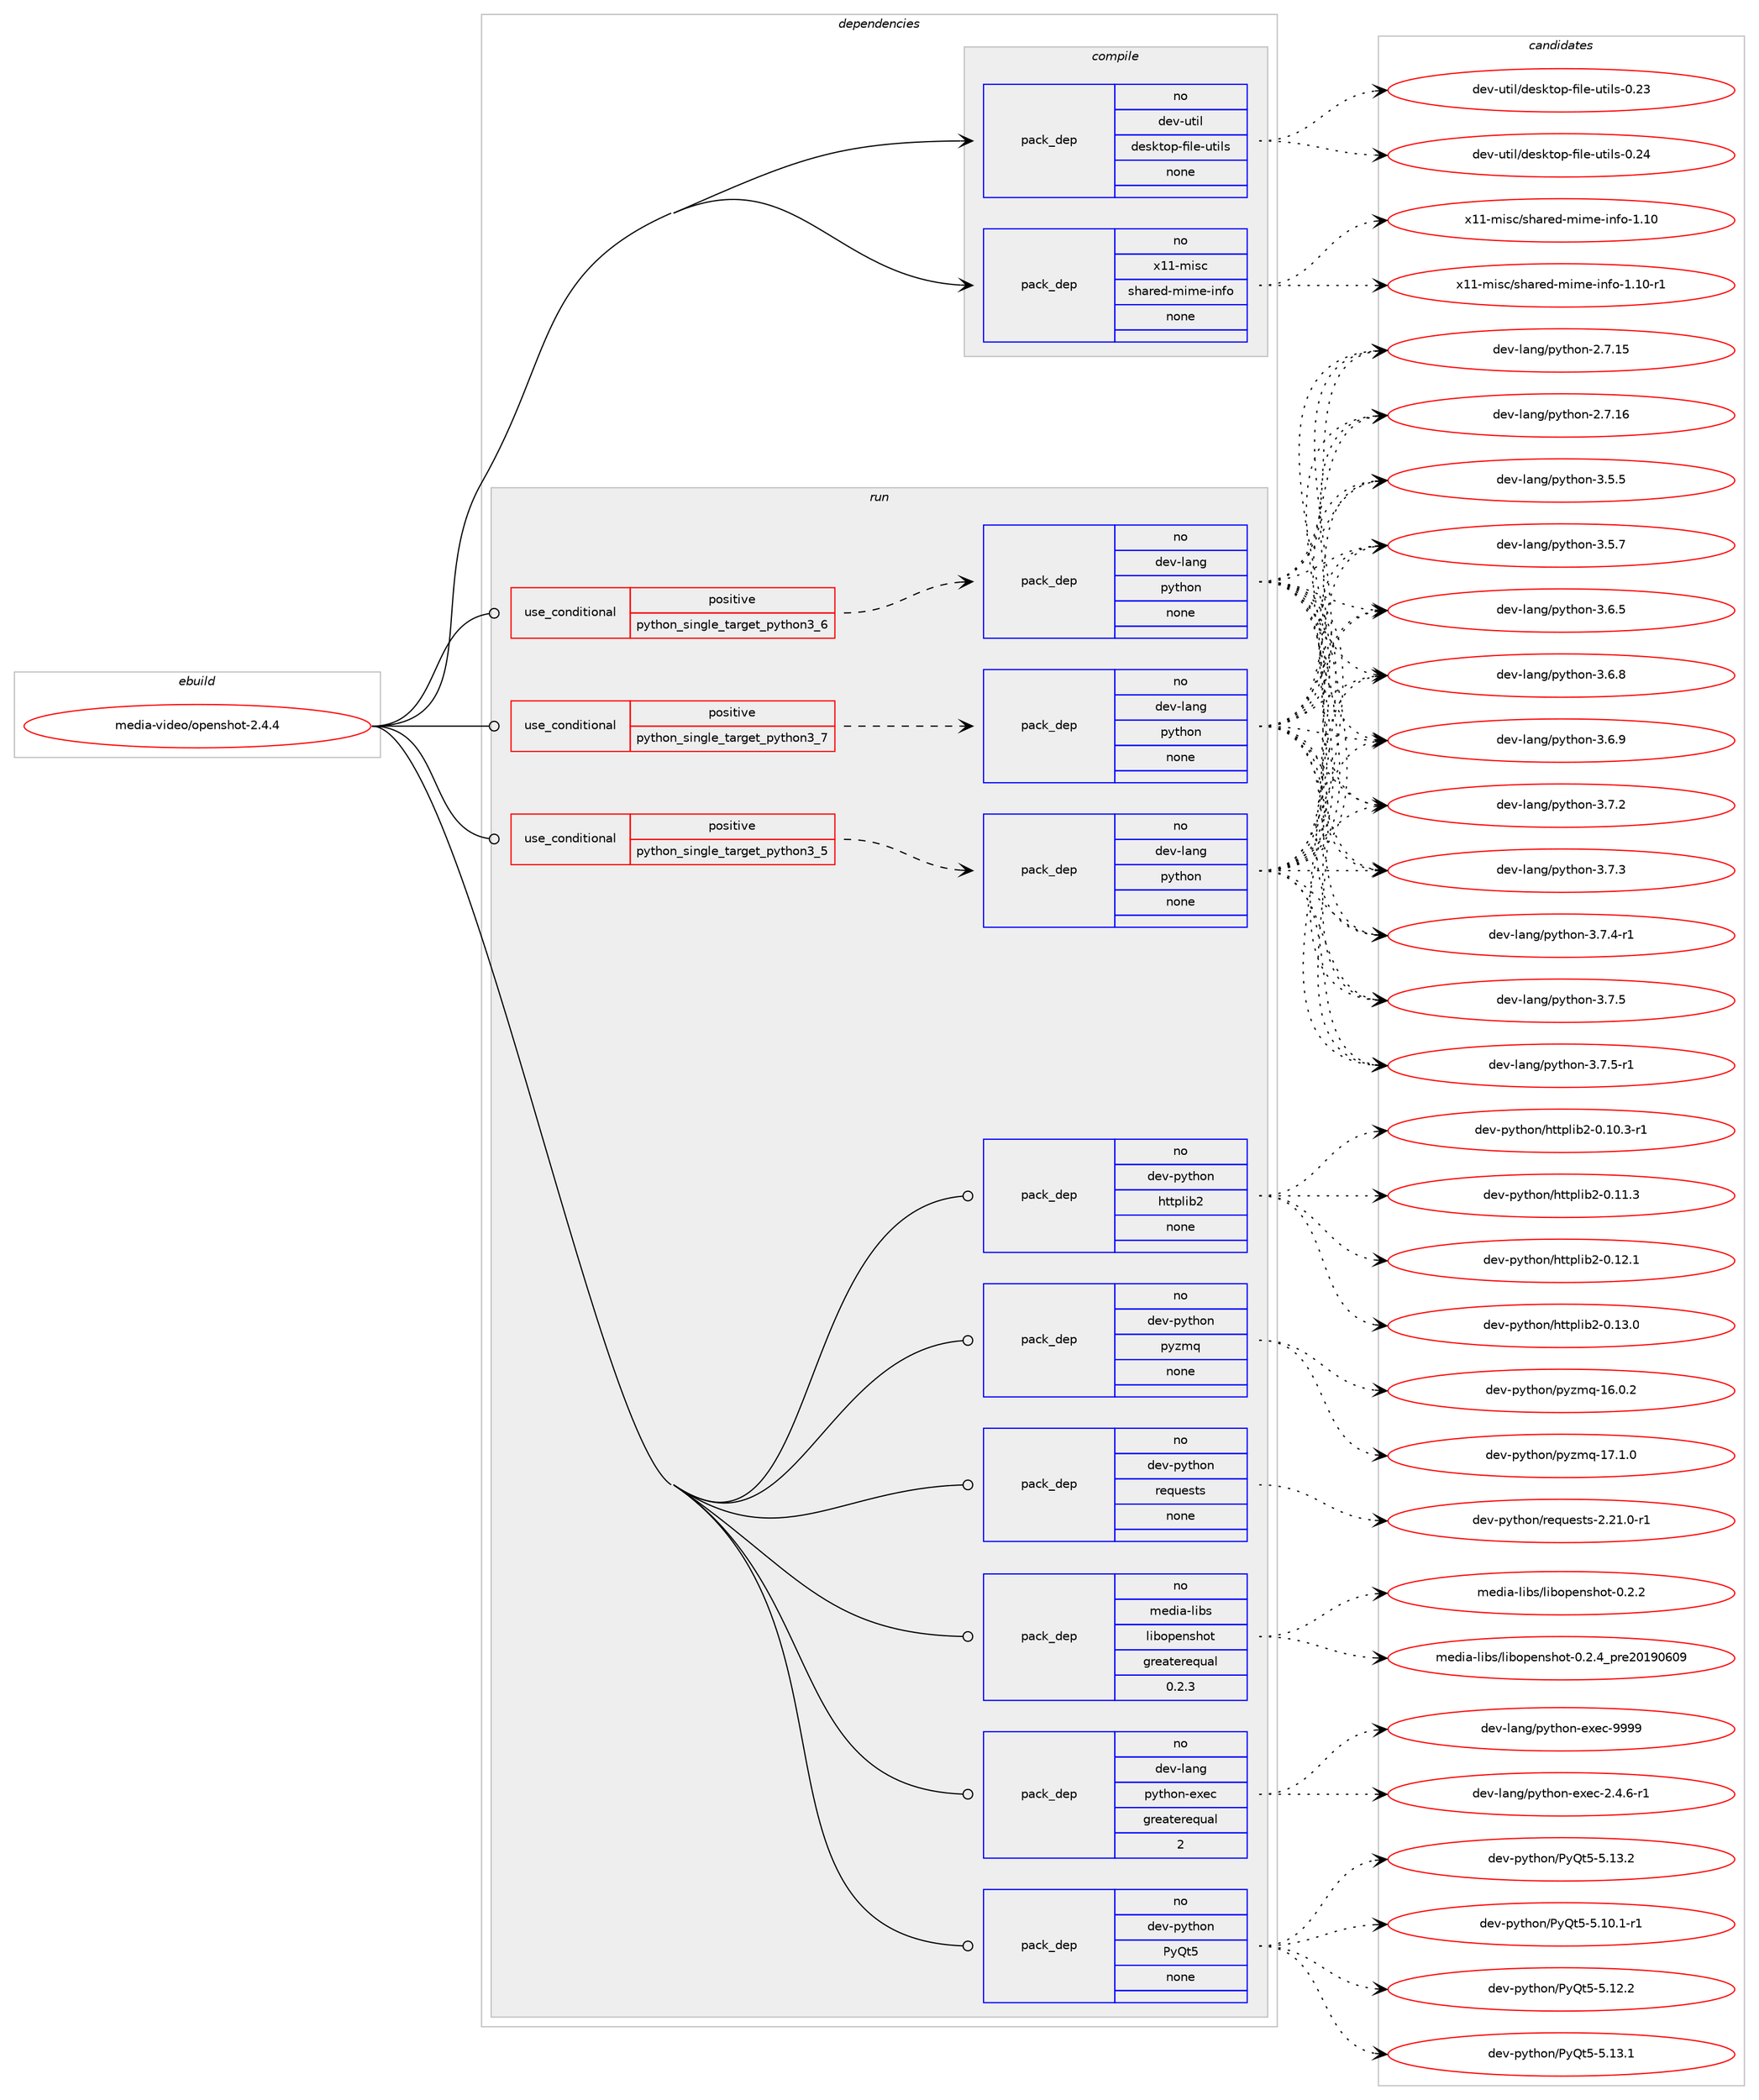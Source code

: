 digraph prolog {

# *************
# Graph options
# *************

newrank=true;
concentrate=true;
compound=true;
graph [rankdir=LR,fontname=Helvetica,fontsize=10,ranksep=1.5];#, ranksep=2.5, nodesep=0.2];
edge  [arrowhead=vee];
node  [fontname=Helvetica,fontsize=10];

# **********
# The ebuild
# **********

subgraph cluster_leftcol {
color=gray;
rank=same;
label=<<i>ebuild</i>>;
id [label="media-video/openshot-2.4.4", color=red, width=4, href="../media-video/openshot-2.4.4.svg"];
}

# ****************
# The dependencies
# ****************

subgraph cluster_midcol {
color=gray;
label=<<i>dependencies</i>>;
subgraph cluster_compile {
fillcolor="#eeeeee";
style=filled;
label=<<i>compile</i>>;
subgraph pack598419 {
dependency809507 [label=<<TABLE BORDER="0" CELLBORDER="1" CELLSPACING="0" CELLPADDING="4" WIDTH="220"><TR><TD ROWSPAN="6" CELLPADDING="30">pack_dep</TD></TR><TR><TD WIDTH="110">no</TD></TR><TR><TD>dev-util</TD></TR><TR><TD>desktop-file-utils</TD></TR><TR><TD>none</TD></TR><TR><TD></TD></TR></TABLE>>, shape=none, color=blue];
}
id:e -> dependency809507:w [weight=20,style="solid",arrowhead="vee"];
subgraph pack598420 {
dependency809508 [label=<<TABLE BORDER="0" CELLBORDER="1" CELLSPACING="0" CELLPADDING="4" WIDTH="220"><TR><TD ROWSPAN="6" CELLPADDING="30">pack_dep</TD></TR><TR><TD WIDTH="110">no</TD></TR><TR><TD>x11-misc</TD></TR><TR><TD>shared-mime-info</TD></TR><TR><TD>none</TD></TR><TR><TD></TD></TR></TABLE>>, shape=none, color=blue];
}
id:e -> dependency809508:w [weight=20,style="solid",arrowhead="vee"];
}
subgraph cluster_compileandrun {
fillcolor="#eeeeee";
style=filled;
label=<<i>compile and run</i>>;
}
subgraph cluster_run {
fillcolor="#eeeeee";
style=filled;
label=<<i>run</i>>;
subgraph cond196974 {
dependency809509 [label=<<TABLE BORDER="0" CELLBORDER="1" CELLSPACING="0" CELLPADDING="4"><TR><TD ROWSPAN="3" CELLPADDING="10">use_conditional</TD></TR><TR><TD>positive</TD></TR><TR><TD>python_single_target_python3_5</TD></TR></TABLE>>, shape=none, color=red];
subgraph pack598421 {
dependency809510 [label=<<TABLE BORDER="0" CELLBORDER="1" CELLSPACING="0" CELLPADDING="4" WIDTH="220"><TR><TD ROWSPAN="6" CELLPADDING="30">pack_dep</TD></TR><TR><TD WIDTH="110">no</TD></TR><TR><TD>dev-lang</TD></TR><TR><TD>python</TD></TR><TR><TD>none</TD></TR><TR><TD></TD></TR></TABLE>>, shape=none, color=blue];
}
dependency809509:e -> dependency809510:w [weight=20,style="dashed",arrowhead="vee"];
}
id:e -> dependency809509:w [weight=20,style="solid",arrowhead="odot"];
subgraph cond196975 {
dependency809511 [label=<<TABLE BORDER="0" CELLBORDER="1" CELLSPACING="0" CELLPADDING="4"><TR><TD ROWSPAN="3" CELLPADDING="10">use_conditional</TD></TR><TR><TD>positive</TD></TR><TR><TD>python_single_target_python3_6</TD></TR></TABLE>>, shape=none, color=red];
subgraph pack598422 {
dependency809512 [label=<<TABLE BORDER="0" CELLBORDER="1" CELLSPACING="0" CELLPADDING="4" WIDTH="220"><TR><TD ROWSPAN="6" CELLPADDING="30">pack_dep</TD></TR><TR><TD WIDTH="110">no</TD></TR><TR><TD>dev-lang</TD></TR><TR><TD>python</TD></TR><TR><TD>none</TD></TR><TR><TD></TD></TR></TABLE>>, shape=none, color=blue];
}
dependency809511:e -> dependency809512:w [weight=20,style="dashed",arrowhead="vee"];
}
id:e -> dependency809511:w [weight=20,style="solid",arrowhead="odot"];
subgraph cond196976 {
dependency809513 [label=<<TABLE BORDER="0" CELLBORDER="1" CELLSPACING="0" CELLPADDING="4"><TR><TD ROWSPAN="3" CELLPADDING="10">use_conditional</TD></TR><TR><TD>positive</TD></TR><TR><TD>python_single_target_python3_7</TD></TR></TABLE>>, shape=none, color=red];
subgraph pack598423 {
dependency809514 [label=<<TABLE BORDER="0" CELLBORDER="1" CELLSPACING="0" CELLPADDING="4" WIDTH="220"><TR><TD ROWSPAN="6" CELLPADDING="30">pack_dep</TD></TR><TR><TD WIDTH="110">no</TD></TR><TR><TD>dev-lang</TD></TR><TR><TD>python</TD></TR><TR><TD>none</TD></TR><TR><TD></TD></TR></TABLE>>, shape=none, color=blue];
}
dependency809513:e -> dependency809514:w [weight=20,style="dashed",arrowhead="vee"];
}
id:e -> dependency809513:w [weight=20,style="solid",arrowhead="odot"];
subgraph pack598424 {
dependency809515 [label=<<TABLE BORDER="0" CELLBORDER="1" CELLSPACING="0" CELLPADDING="4" WIDTH="220"><TR><TD ROWSPAN="6" CELLPADDING="30">pack_dep</TD></TR><TR><TD WIDTH="110">no</TD></TR><TR><TD>dev-lang</TD></TR><TR><TD>python-exec</TD></TR><TR><TD>greaterequal</TD></TR><TR><TD>2</TD></TR></TABLE>>, shape=none, color=blue];
}
id:e -> dependency809515:w [weight=20,style="solid",arrowhead="odot"];
subgraph pack598425 {
dependency809516 [label=<<TABLE BORDER="0" CELLBORDER="1" CELLSPACING="0" CELLPADDING="4" WIDTH="220"><TR><TD ROWSPAN="6" CELLPADDING="30">pack_dep</TD></TR><TR><TD WIDTH="110">no</TD></TR><TR><TD>dev-python</TD></TR><TR><TD>PyQt5</TD></TR><TR><TD>none</TD></TR><TR><TD></TD></TR></TABLE>>, shape=none, color=blue];
}
id:e -> dependency809516:w [weight=20,style="solid",arrowhead="odot"];
subgraph pack598426 {
dependency809517 [label=<<TABLE BORDER="0" CELLBORDER="1" CELLSPACING="0" CELLPADDING="4" WIDTH="220"><TR><TD ROWSPAN="6" CELLPADDING="30">pack_dep</TD></TR><TR><TD WIDTH="110">no</TD></TR><TR><TD>dev-python</TD></TR><TR><TD>httplib2</TD></TR><TR><TD>none</TD></TR><TR><TD></TD></TR></TABLE>>, shape=none, color=blue];
}
id:e -> dependency809517:w [weight=20,style="solid",arrowhead="odot"];
subgraph pack598427 {
dependency809518 [label=<<TABLE BORDER="0" CELLBORDER="1" CELLSPACING="0" CELLPADDING="4" WIDTH="220"><TR><TD ROWSPAN="6" CELLPADDING="30">pack_dep</TD></TR><TR><TD WIDTH="110">no</TD></TR><TR><TD>dev-python</TD></TR><TR><TD>pyzmq</TD></TR><TR><TD>none</TD></TR><TR><TD></TD></TR></TABLE>>, shape=none, color=blue];
}
id:e -> dependency809518:w [weight=20,style="solid",arrowhead="odot"];
subgraph pack598428 {
dependency809519 [label=<<TABLE BORDER="0" CELLBORDER="1" CELLSPACING="0" CELLPADDING="4" WIDTH="220"><TR><TD ROWSPAN="6" CELLPADDING="30">pack_dep</TD></TR><TR><TD WIDTH="110">no</TD></TR><TR><TD>dev-python</TD></TR><TR><TD>requests</TD></TR><TR><TD>none</TD></TR><TR><TD></TD></TR></TABLE>>, shape=none, color=blue];
}
id:e -> dependency809519:w [weight=20,style="solid",arrowhead="odot"];
subgraph pack598429 {
dependency809520 [label=<<TABLE BORDER="0" CELLBORDER="1" CELLSPACING="0" CELLPADDING="4" WIDTH="220"><TR><TD ROWSPAN="6" CELLPADDING="30">pack_dep</TD></TR><TR><TD WIDTH="110">no</TD></TR><TR><TD>media-libs</TD></TR><TR><TD>libopenshot</TD></TR><TR><TD>greaterequal</TD></TR><TR><TD>0.2.3</TD></TR></TABLE>>, shape=none, color=blue];
}
id:e -> dependency809520:w [weight=20,style="solid",arrowhead="odot"];
}
}

# **************
# The candidates
# **************

subgraph cluster_choices {
rank=same;
color=gray;
label=<<i>candidates</i>>;

subgraph choice598419 {
color=black;
nodesep=1;
choice100101118451171161051084710010111510711611111245102105108101451171161051081154548465051 [label="dev-util/desktop-file-utils-0.23", color=red, width=4,href="../dev-util/desktop-file-utils-0.23.svg"];
choice100101118451171161051084710010111510711611111245102105108101451171161051081154548465052 [label="dev-util/desktop-file-utils-0.24", color=red, width=4,href="../dev-util/desktop-file-utils-0.24.svg"];
dependency809507:e -> choice100101118451171161051084710010111510711611111245102105108101451171161051081154548465051:w [style=dotted,weight="100"];
dependency809507:e -> choice100101118451171161051084710010111510711611111245102105108101451171161051081154548465052:w [style=dotted,weight="100"];
}
subgraph choice598420 {
color=black;
nodesep=1;
choice12049494510910511599471151049711410110045109105109101451051101021114549464948 [label="x11-misc/shared-mime-info-1.10", color=red, width=4,href="../x11-misc/shared-mime-info-1.10.svg"];
choice120494945109105115994711510497114101100451091051091014510511010211145494649484511449 [label="x11-misc/shared-mime-info-1.10-r1", color=red, width=4,href="../x11-misc/shared-mime-info-1.10-r1.svg"];
dependency809508:e -> choice12049494510910511599471151049711410110045109105109101451051101021114549464948:w [style=dotted,weight="100"];
dependency809508:e -> choice120494945109105115994711510497114101100451091051091014510511010211145494649484511449:w [style=dotted,weight="100"];
}
subgraph choice598421 {
color=black;
nodesep=1;
choice10010111845108971101034711212111610411111045504655464953 [label="dev-lang/python-2.7.15", color=red, width=4,href="../dev-lang/python-2.7.15.svg"];
choice10010111845108971101034711212111610411111045504655464954 [label="dev-lang/python-2.7.16", color=red, width=4,href="../dev-lang/python-2.7.16.svg"];
choice100101118451089711010347112121116104111110455146534653 [label="dev-lang/python-3.5.5", color=red, width=4,href="../dev-lang/python-3.5.5.svg"];
choice100101118451089711010347112121116104111110455146534655 [label="dev-lang/python-3.5.7", color=red, width=4,href="../dev-lang/python-3.5.7.svg"];
choice100101118451089711010347112121116104111110455146544653 [label="dev-lang/python-3.6.5", color=red, width=4,href="../dev-lang/python-3.6.5.svg"];
choice100101118451089711010347112121116104111110455146544656 [label="dev-lang/python-3.6.8", color=red, width=4,href="../dev-lang/python-3.6.8.svg"];
choice100101118451089711010347112121116104111110455146544657 [label="dev-lang/python-3.6.9", color=red, width=4,href="../dev-lang/python-3.6.9.svg"];
choice100101118451089711010347112121116104111110455146554650 [label="dev-lang/python-3.7.2", color=red, width=4,href="../dev-lang/python-3.7.2.svg"];
choice100101118451089711010347112121116104111110455146554651 [label="dev-lang/python-3.7.3", color=red, width=4,href="../dev-lang/python-3.7.3.svg"];
choice1001011184510897110103471121211161041111104551465546524511449 [label="dev-lang/python-3.7.4-r1", color=red, width=4,href="../dev-lang/python-3.7.4-r1.svg"];
choice100101118451089711010347112121116104111110455146554653 [label="dev-lang/python-3.7.5", color=red, width=4,href="../dev-lang/python-3.7.5.svg"];
choice1001011184510897110103471121211161041111104551465546534511449 [label="dev-lang/python-3.7.5-r1", color=red, width=4,href="../dev-lang/python-3.7.5-r1.svg"];
dependency809510:e -> choice10010111845108971101034711212111610411111045504655464953:w [style=dotted,weight="100"];
dependency809510:e -> choice10010111845108971101034711212111610411111045504655464954:w [style=dotted,weight="100"];
dependency809510:e -> choice100101118451089711010347112121116104111110455146534653:w [style=dotted,weight="100"];
dependency809510:e -> choice100101118451089711010347112121116104111110455146534655:w [style=dotted,weight="100"];
dependency809510:e -> choice100101118451089711010347112121116104111110455146544653:w [style=dotted,weight="100"];
dependency809510:e -> choice100101118451089711010347112121116104111110455146544656:w [style=dotted,weight="100"];
dependency809510:e -> choice100101118451089711010347112121116104111110455146544657:w [style=dotted,weight="100"];
dependency809510:e -> choice100101118451089711010347112121116104111110455146554650:w [style=dotted,weight="100"];
dependency809510:e -> choice100101118451089711010347112121116104111110455146554651:w [style=dotted,weight="100"];
dependency809510:e -> choice1001011184510897110103471121211161041111104551465546524511449:w [style=dotted,weight="100"];
dependency809510:e -> choice100101118451089711010347112121116104111110455146554653:w [style=dotted,weight="100"];
dependency809510:e -> choice1001011184510897110103471121211161041111104551465546534511449:w [style=dotted,weight="100"];
}
subgraph choice598422 {
color=black;
nodesep=1;
choice10010111845108971101034711212111610411111045504655464953 [label="dev-lang/python-2.7.15", color=red, width=4,href="../dev-lang/python-2.7.15.svg"];
choice10010111845108971101034711212111610411111045504655464954 [label="dev-lang/python-2.7.16", color=red, width=4,href="../dev-lang/python-2.7.16.svg"];
choice100101118451089711010347112121116104111110455146534653 [label="dev-lang/python-3.5.5", color=red, width=4,href="../dev-lang/python-3.5.5.svg"];
choice100101118451089711010347112121116104111110455146534655 [label="dev-lang/python-3.5.7", color=red, width=4,href="../dev-lang/python-3.5.7.svg"];
choice100101118451089711010347112121116104111110455146544653 [label="dev-lang/python-3.6.5", color=red, width=4,href="../dev-lang/python-3.6.5.svg"];
choice100101118451089711010347112121116104111110455146544656 [label="dev-lang/python-3.6.8", color=red, width=4,href="../dev-lang/python-3.6.8.svg"];
choice100101118451089711010347112121116104111110455146544657 [label="dev-lang/python-3.6.9", color=red, width=4,href="../dev-lang/python-3.6.9.svg"];
choice100101118451089711010347112121116104111110455146554650 [label="dev-lang/python-3.7.2", color=red, width=4,href="../dev-lang/python-3.7.2.svg"];
choice100101118451089711010347112121116104111110455146554651 [label="dev-lang/python-3.7.3", color=red, width=4,href="../dev-lang/python-3.7.3.svg"];
choice1001011184510897110103471121211161041111104551465546524511449 [label="dev-lang/python-3.7.4-r1", color=red, width=4,href="../dev-lang/python-3.7.4-r1.svg"];
choice100101118451089711010347112121116104111110455146554653 [label="dev-lang/python-3.7.5", color=red, width=4,href="../dev-lang/python-3.7.5.svg"];
choice1001011184510897110103471121211161041111104551465546534511449 [label="dev-lang/python-3.7.5-r1", color=red, width=4,href="../dev-lang/python-3.7.5-r1.svg"];
dependency809512:e -> choice10010111845108971101034711212111610411111045504655464953:w [style=dotted,weight="100"];
dependency809512:e -> choice10010111845108971101034711212111610411111045504655464954:w [style=dotted,weight="100"];
dependency809512:e -> choice100101118451089711010347112121116104111110455146534653:w [style=dotted,weight="100"];
dependency809512:e -> choice100101118451089711010347112121116104111110455146534655:w [style=dotted,weight="100"];
dependency809512:e -> choice100101118451089711010347112121116104111110455146544653:w [style=dotted,weight="100"];
dependency809512:e -> choice100101118451089711010347112121116104111110455146544656:w [style=dotted,weight="100"];
dependency809512:e -> choice100101118451089711010347112121116104111110455146544657:w [style=dotted,weight="100"];
dependency809512:e -> choice100101118451089711010347112121116104111110455146554650:w [style=dotted,weight="100"];
dependency809512:e -> choice100101118451089711010347112121116104111110455146554651:w [style=dotted,weight="100"];
dependency809512:e -> choice1001011184510897110103471121211161041111104551465546524511449:w [style=dotted,weight="100"];
dependency809512:e -> choice100101118451089711010347112121116104111110455146554653:w [style=dotted,weight="100"];
dependency809512:e -> choice1001011184510897110103471121211161041111104551465546534511449:w [style=dotted,weight="100"];
}
subgraph choice598423 {
color=black;
nodesep=1;
choice10010111845108971101034711212111610411111045504655464953 [label="dev-lang/python-2.7.15", color=red, width=4,href="../dev-lang/python-2.7.15.svg"];
choice10010111845108971101034711212111610411111045504655464954 [label="dev-lang/python-2.7.16", color=red, width=4,href="../dev-lang/python-2.7.16.svg"];
choice100101118451089711010347112121116104111110455146534653 [label="dev-lang/python-3.5.5", color=red, width=4,href="../dev-lang/python-3.5.5.svg"];
choice100101118451089711010347112121116104111110455146534655 [label="dev-lang/python-3.5.7", color=red, width=4,href="../dev-lang/python-3.5.7.svg"];
choice100101118451089711010347112121116104111110455146544653 [label="dev-lang/python-3.6.5", color=red, width=4,href="../dev-lang/python-3.6.5.svg"];
choice100101118451089711010347112121116104111110455146544656 [label="dev-lang/python-3.6.8", color=red, width=4,href="../dev-lang/python-3.6.8.svg"];
choice100101118451089711010347112121116104111110455146544657 [label="dev-lang/python-3.6.9", color=red, width=4,href="../dev-lang/python-3.6.9.svg"];
choice100101118451089711010347112121116104111110455146554650 [label="dev-lang/python-3.7.2", color=red, width=4,href="../dev-lang/python-3.7.2.svg"];
choice100101118451089711010347112121116104111110455146554651 [label="dev-lang/python-3.7.3", color=red, width=4,href="../dev-lang/python-3.7.3.svg"];
choice1001011184510897110103471121211161041111104551465546524511449 [label="dev-lang/python-3.7.4-r1", color=red, width=4,href="../dev-lang/python-3.7.4-r1.svg"];
choice100101118451089711010347112121116104111110455146554653 [label="dev-lang/python-3.7.5", color=red, width=4,href="../dev-lang/python-3.7.5.svg"];
choice1001011184510897110103471121211161041111104551465546534511449 [label="dev-lang/python-3.7.5-r1", color=red, width=4,href="../dev-lang/python-3.7.5-r1.svg"];
dependency809514:e -> choice10010111845108971101034711212111610411111045504655464953:w [style=dotted,weight="100"];
dependency809514:e -> choice10010111845108971101034711212111610411111045504655464954:w [style=dotted,weight="100"];
dependency809514:e -> choice100101118451089711010347112121116104111110455146534653:w [style=dotted,weight="100"];
dependency809514:e -> choice100101118451089711010347112121116104111110455146534655:w [style=dotted,weight="100"];
dependency809514:e -> choice100101118451089711010347112121116104111110455146544653:w [style=dotted,weight="100"];
dependency809514:e -> choice100101118451089711010347112121116104111110455146544656:w [style=dotted,weight="100"];
dependency809514:e -> choice100101118451089711010347112121116104111110455146544657:w [style=dotted,weight="100"];
dependency809514:e -> choice100101118451089711010347112121116104111110455146554650:w [style=dotted,weight="100"];
dependency809514:e -> choice100101118451089711010347112121116104111110455146554651:w [style=dotted,weight="100"];
dependency809514:e -> choice1001011184510897110103471121211161041111104551465546524511449:w [style=dotted,weight="100"];
dependency809514:e -> choice100101118451089711010347112121116104111110455146554653:w [style=dotted,weight="100"];
dependency809514:e -> choice1001011184510897110103471121211161041111104551465546534511449:w [style=dotted,weight="100"];
}
subgraph choice598424 {
color=black;
nodesep=1;
choice10010111845108971101034711212111610411111045101120101994550465246544511449 [label="dev-lang/python-exec-2.4.6-r1", color=red, width=4,href="../dev-lang/python-exec-2.4.6-r1.svg"];
choice10010111845108971101034711212111610411111045101120101994557575757 [label="dev-lang/python-exec-9999", color=red, width=4,href="../dev-lang/python-exec-9999.svg"];
dependency809515:e -> choice10010111845108971101034711212111610411111045101120101994550465246544511449:w [style=dotted,weight="100"];
dependency809515:e -> choice10010111845108971101034711212111610411111045101120101994557575757:w [style=dotted,weight="100"];
}
subgraph choice598425 {
color=black;
nodesep=1;
choice1001011184511212111610411111047801218111653455346494846494511449 [label="dev-python/PyQt5-5.10.1-r1", color=red, width=4,href="../dev-python/PyQt5-5.10.1-r1.svg"];
choice100101118451121211161041111104780121811165345534649504650 [label="dev-python/PyQt5-5.12.2", color=red, width=4,href="../dev-python/PyQt5-5.12.2.svg"];
choice100101118451121211161041111104780121811165345534649514649 [label="dev-python/PyQt5-5.13.1", color=red, width=4,href="../dev-python/PyQt5-5.13.1.svg"];
choice100101118451121211161041111104780121811165345534649514650 [label="dev-python/PyQt5-5.13.2", color=red, width=4,href="../dev-python/PyQt5-5.13.2.svg"];
dependency809516:e -> choice1001011184511212111610411111047801218111653455346494846494511449:w [style=dotted,weight="100"];
dependency809516:e -> choice100101118451121211161041111104780121811165345534649504650:w [style=dotted,weight="100"];
dependency809516:e -> choice100101118451121211161041111104780121811165345534649514649:w [style=dotted,weight="100"];
dependency809516:e -> choice100101118451121211161041111104780121811165345534649514650:w [style=dotted,weight="100"];
}
subgraph choice598426 {
color=black;
nodesep=1;
choice10010111845112121116104111110471041161161121081059850454846494846514511449 [label="dev-python/httplib2-0.10.3-r1", color=red, width=4,href="../dev-python/httplib2-0.10.3-r1.svg"];
choice1001011184511212111610411111047104116116112108105985045484649494651 [label="dev-python/httplib2-0.11.3", color=red, width=4,href="../dev-python/httplib2-0.11.3.svg"];
choice1001011184511212111610411111047104116116112108105985045484649504649 [label="dev-python/httplib2-0.12.1", color=red, width=4,href="../dev-python/httplib2-0.12.1.svg"];
choice1001011184511212111610411111047104116116112108105985045484649514648 [label="dev-python/httplib2-0.13.0", color=red, width=4,href="../dev-python/httplib2-0.13.0.svg"];
dependency809517:e -> choice10010111845112121116104111110471041161161121081059850454846494846514511449:w [style=dotted,weight="100"];
dependency809517:e -> choice1001011184511212111610411111047104116116112108105985045484649494651:w [style=dotted,weight="100"];
dependency809517:e -> choice1001011184511212111610411111047104116116112108105985045484649504649:w [style=dotted,weight="100"];
dependency809517:e -> choice1001011184511212111610411111047104116116112108105985045484649514648:w [style=dotted,weight="100"];
}
subgraph choice598427 {
color=black;
nodesep=1;
choice100101118451121211161041111104711212112210911345495446484650 [label="dev-python/pyzmq-16.0.2", color=red, width=4,href="../dev-python/pyzmq-16.0.2.svg"];
choice100101118451121211161041111104711212112210911345495546494648 [label="dev-python/pyzmq-17.1.0", color=red, width=4,href="../dev-python/pyzmq-17.1.0.svg"];
dependency809518:e -> choice100101118451121211161041111104711212112210911345495446484650:w [style=dotted,weight="100"];
dependency809518:e -> choice100101118451121211161041111104711212112210911345495546494648:w [style=dotted,weight="100"];
}
subgraph choice598428 {
color=black;
nodesep=1;
choice1001011184511212111610411111047114101113117101115116115455046504946484511449 [label="dev-python/requests-2.21.0-r1", color=red, width=4,href="../dev-python/requests-2.21.0-r1.svg"];
dependency809519:e -> choice1001011184511212111610411111047114101113117101115116115455046504946484511449:w [style=dotted,weight="100"];
}
subgraph choice598429 {
color=black;
nodesep=1;
choice1091011001059745108105981154710810598111112101110115104111116454846504650 [label="media-libs/libopenshot-0.2.2", color=red, width=4,href="../media-libs/libopenshot-0.2.2.svg"];
choice1091011001059745108105981154710810598111112101110115104111116454846504652951121141015048495748544857 [label="media-libs/libopenshot-0.2.4_pre20190609", color=red, width=4,href="../media-libs/libopenshot-0.2.4_pre20190609.svg"];
dependency809520:e -> choice1091011001059745108105981154710810598111112101110115104111116454846504650:w [style=dotted,weight="100"];
dependency809520:e -> choice1091011001059745108105981154710810598111112101110115104111116454846504652951121141015048495748544857:w [style=dotted,weight="100"];
}
}

}
